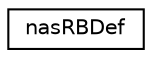 digraph "Graphical Class Hierarchy"
{
 // LATEX_PDF_SIZE
  edge [fontname="Helvetica",fontsize="10",labelfontname="Helvetica",labelfontsize="10"];
  node [fontname="Helvetica",fontsize="10",shape=record];
  rankdir="LR";
  Node0 [label="nasRBDef",height=0.2,width=0.4,color="black", fillcolor="white", style="filled",URL="$structnasRBDef.html",tooltip=" "];
}
